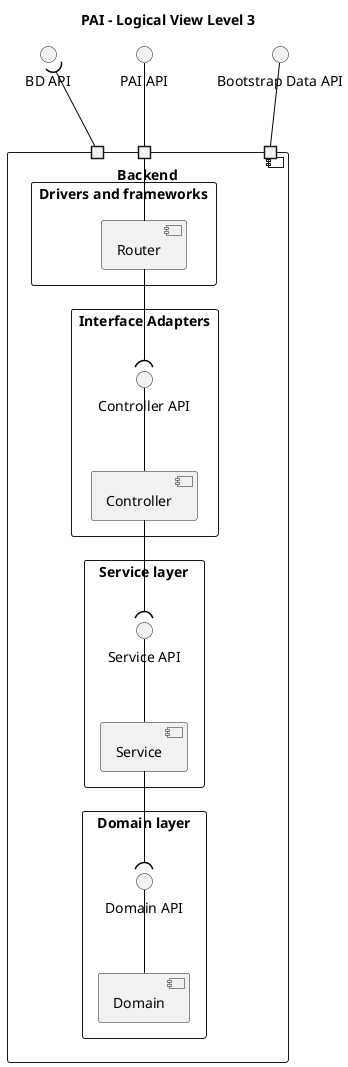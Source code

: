 @startuml

skinparam componentStyle component
skinparam ArrowColor black
skinparam defaultTextAlignment center

title "PAI - Logical View Level 3"

  interface "PAI API" as RESTAPI
  interface "Bootstrap Data API" as FileIO
  interface "BD API" as BDAPI

component "Backend" {
    portin " " as p1
    portin " " as p3
    portin " " as p2

  rectangle "Drivers and frameworks" {

    component "Router"

    Router -up- p1
  }

  rectangle "Interface Adapters" {
    component Controller
    interface "Controller API" as IController

    Controller -up- IController
  }

  rectangle "Service layer" {
    component Service
    interface "Service API" as IService

    Service -up- IService
  }

  rectangle "Domain layer" {
    component Domain
    interface "Domain API" as IDomain

    Domain -up- IDomain
  }

  p1 -up- RESTAPI
  p2 -up- FileIO
  p3 -up-( BDAPI

  Router -down-( IController

  Controller -down-( IService
  Service -down-( IDomain
}

@enduml